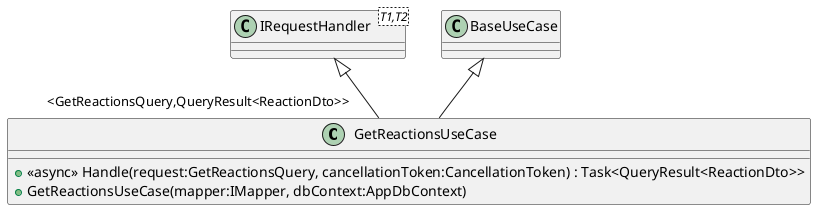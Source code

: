 @startuml
class GetReactionsUseCase {
    + <<async>> Handle(request:GetReactionsQuery, cancellationToken:CancellationToken) : Task<QueryResult<ReactionDto>>
    + GetReactionsUseCase(mapper:IMapper, dbContext:AppDbContext)
}
class "IRequestHandler"<T1,T2> {
}
BaseUseCase <|-- GetReactionsUseCase
"IRequestHandler" <|-- "<GetReactionsQuery,QueryResult<ReactionDto>>" GetReactionsUseCase
@enduml
